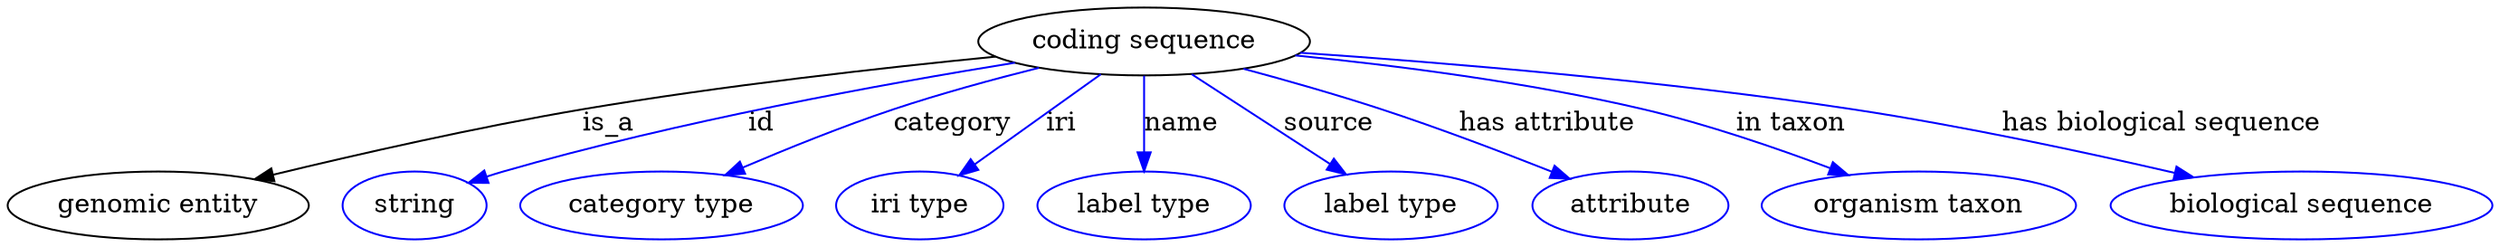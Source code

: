 digraph {
	graph [bb="0,0,1077.3,123"];
	node [label="\N"];
	"coding sequence"	 [height=0.5,
		label="coding sequence",
		pos="495.69,105",
		width=1.9318];
	"genomic entity"	 [height=0.5,
		pos="63.694,18",
		width=1.7693];
	"coding sequence" -> "genomic entity"	 [label=is_a,
		lp="261.69,61.5",
		pos="e,106.79,31.342 431.87,97.759 382.21,91.611 311.71,81.755 250.69,69 204.89,59.424 153.66,45.201 116.42,34.206"];
	id	 [color=blue,
		height=0.5,
		label=string,
		pos="175.69,18",
		width=0.84854];
	"coding sequence" -> id	 [color=blue,
		label=id,
		lp="328.19,61.5",
		pos="e,199.54,29.52 439.24,94.445 382.02,82.969 291.37,62.645 215.69,36 213.45,35.21 211.16,34.346 208.87,33.436",
		style=solid];
	category	 [color=blue,
		height=0.5,
		label="category type",
		pos="282.69,18",
		width=1.6249];
	"coding sequence" -> category	 [color=blue,
		label=category,
		lp="413.19,61.5",
		pos="e,312.71,33.471 451.17,91.169 432.06,84.9 409.59,77.087 389.69,69 366.82,59.701 341.88,47.914 321.84,38.015",
		style=solid];
	iri	 [color=blue,
		height=0.5,
		label="iri type",
		pos="395.69,18",
		width=1.011];
	"coding sequence" -> iri	 [color=blue,
		label=iri,
		lp="458.19,61.5",
		pos="e,413.88,33.824 475.46,87.394 459.96,73.911 438.46,55.208 421.69,40.617",
		style=solid];
	name	 [color=blue,
		height=0.5,
		label="label type",
		pos="495.69,18",
		width=1.2638];
	"coding sequence" -> name	 [color=blue,
		label=name,
		lp="511.19,61.5",
		pos="e,495.69,36.003 495.69,86.974 495.69,75.192 495.69,59.561 495.69,46.158",
		style=solid];
	source	 [color=blue,
		height=0.5,
		label="label type",
		pos="604.69,18",
		width=1.2638];
	"coding sequence" -> source	 [color=blue,
		label=source,
		lp="575.69,61.5",
		pos="e,584.31,34.27 517.23,87.812 534.2,74.267 558,55.27 576.49,40.512",
		style=solid];
	"has attribute"	 [color=blue,
		height=0.5,
		label=attribute,
		pos="708.69,18",
		width=1.1193];
	"coding sequence" -> "has attribute"	 [color=blue,
		label="has attribute",
		lp="665.19,61.5",
		pos="e,681.18,31.496 538.7,90.798 557.02,84.495 578.55,76.758 597.69,69 622.86,58.801 650.63,46.045 672.09,35.842",
		style=solid];
	"in taxon"	 [color=blue,
		height=0.5,
		label="organism taxon",
		pos="832.69,18",
		width=1.8234];
	"coding sequence" -> "in taxon"	 [color=blue,
		label="in taxon",
		lp="769.19,61.5",
		pos="e,798.85,33.456 558.93,97.374 600.3,91.563 655.27,82.278 702.69,69 732.4,60.682 764.69,48.033 789.66,37.413",
		style=solid];
	"has biological sequence"	 [color=blue,
		height=0.5,
		label="biological sequence",
		pos="996.69,18",
		width=2.2387];
	"coding sequence" -> "has biological sequence"	 [color=blue,
		label="has biological sequence",
		lp="927.69,61.5",
		pos="e,947.53,32.368 562.2,99.502 623.24,93.868 716.02,83.825 795.69,69 843.99,60.015 897.9,46.121 937.72,35.103",
		style=solid];
}
